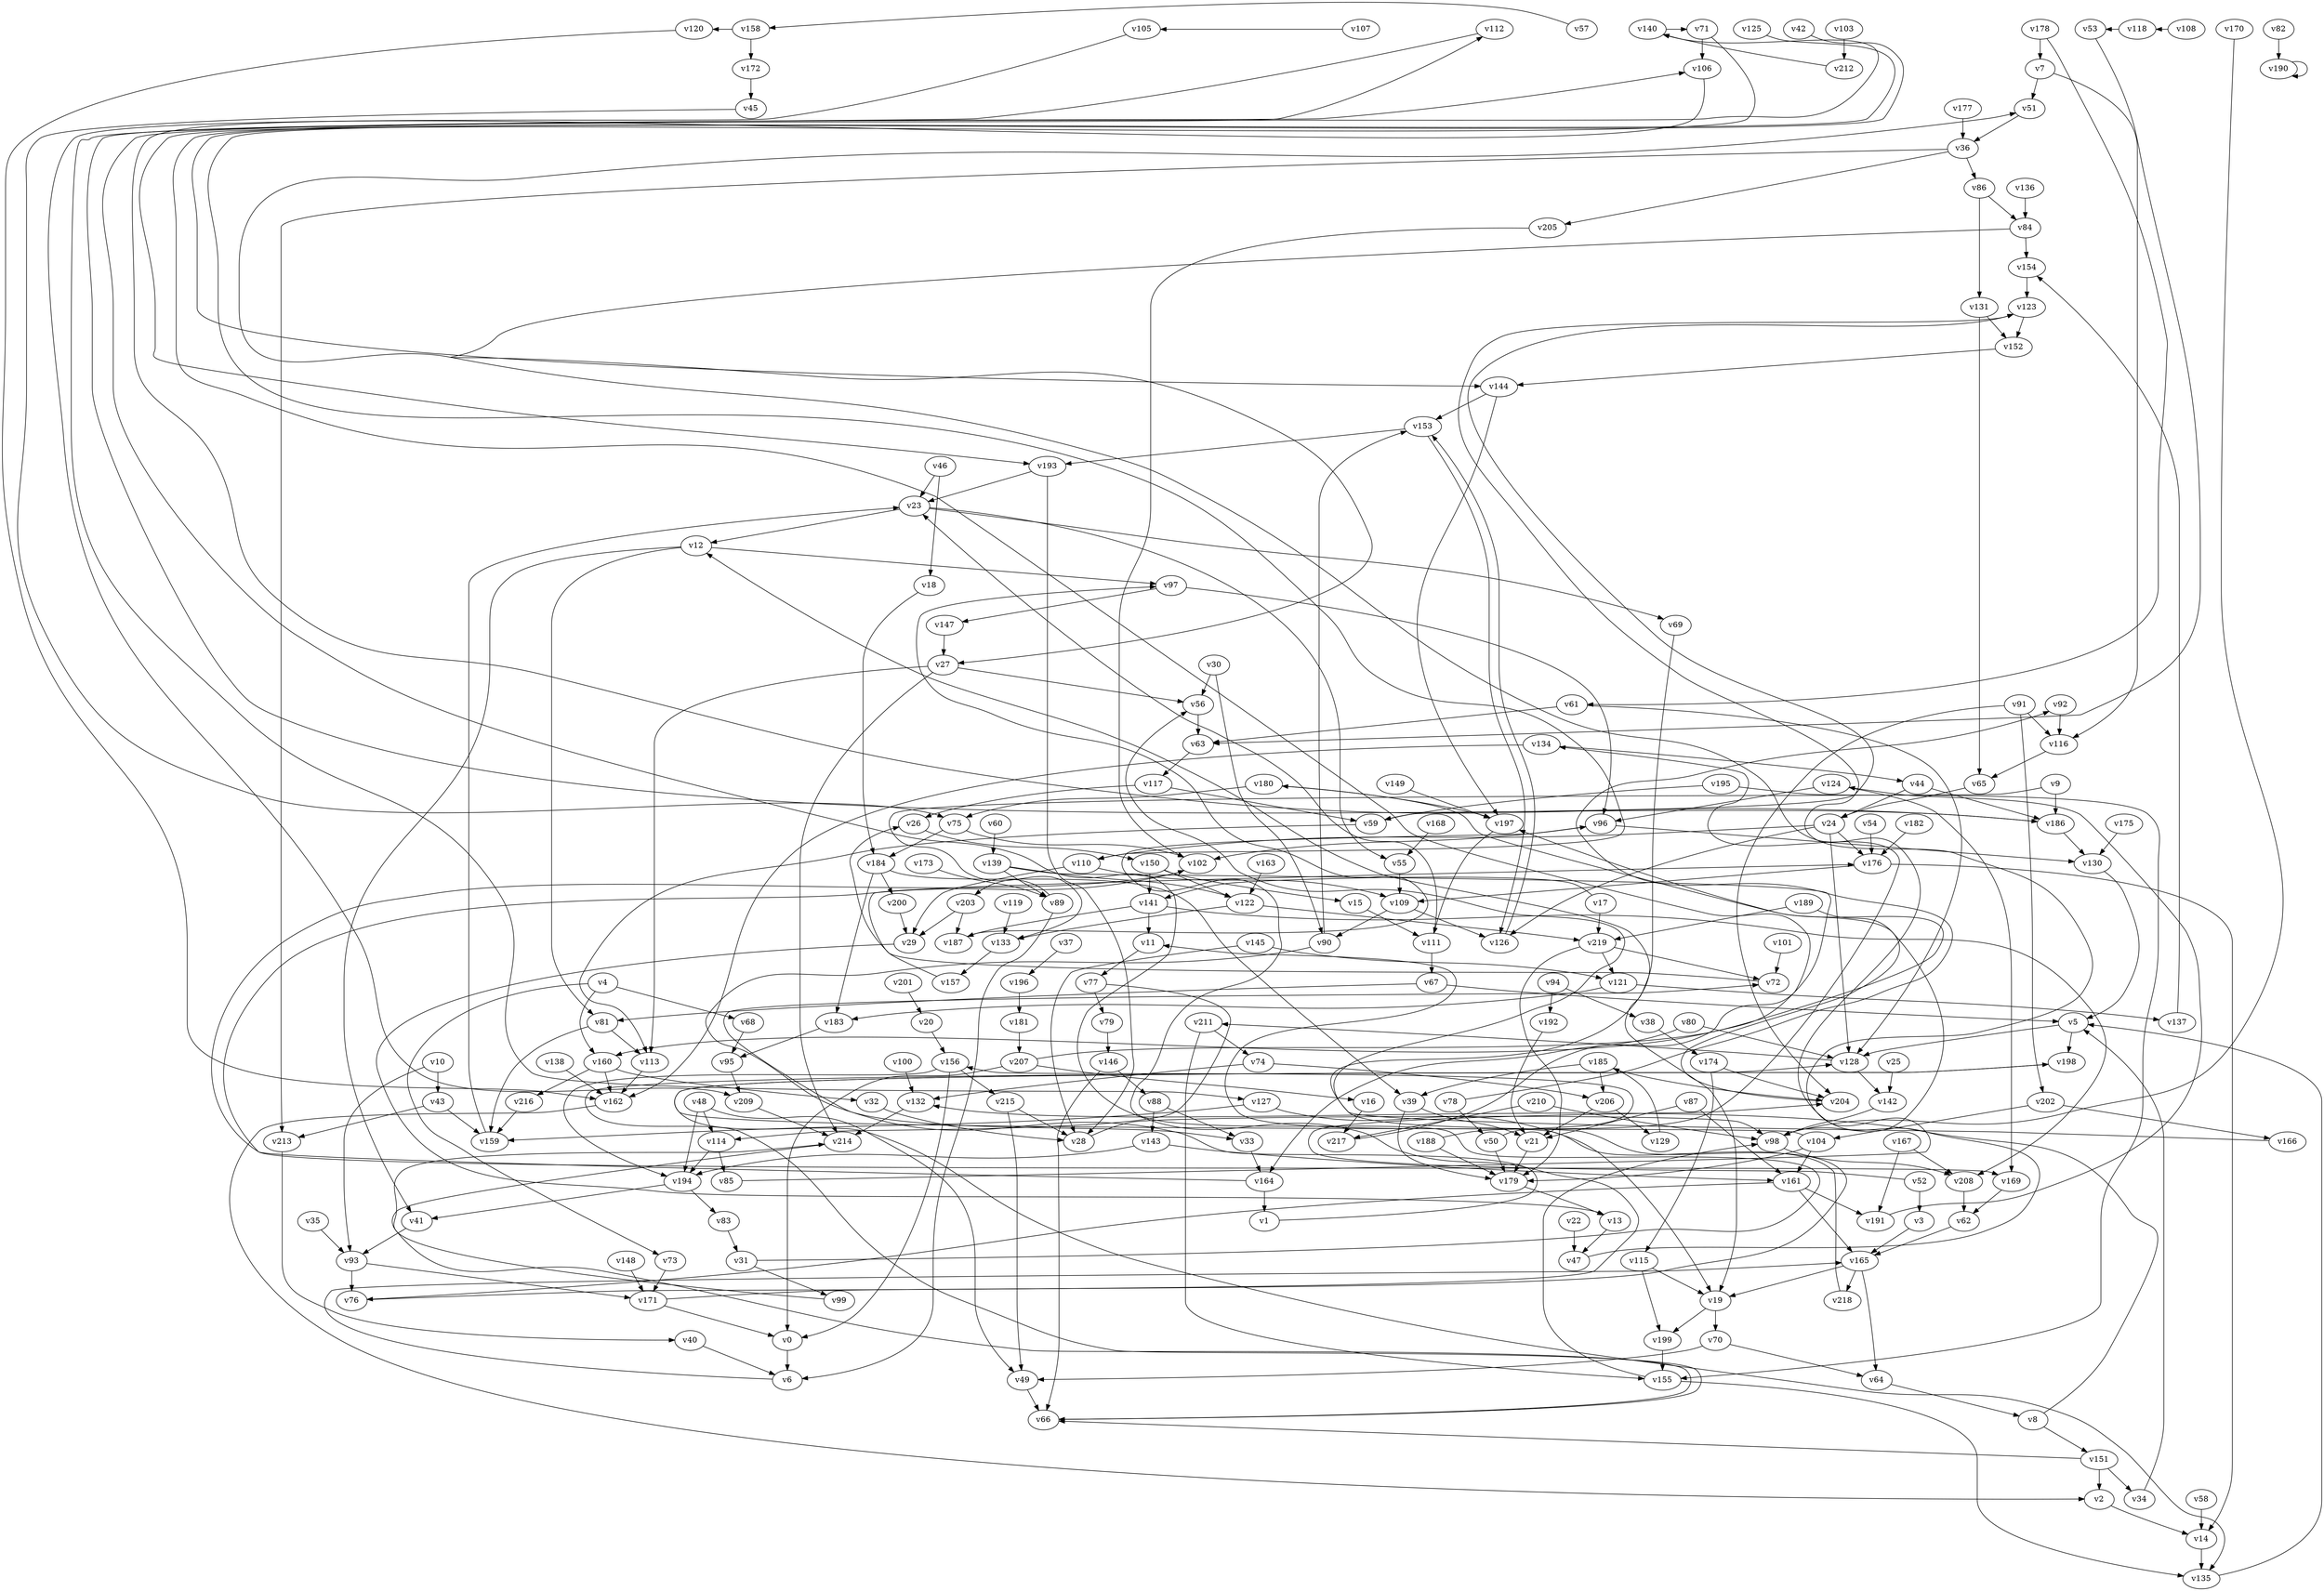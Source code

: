 // Benchmark game 326 - 220 vertices
// time_bound: 100
// targets: v73
digraph G {
    v0 [name="v0", player=0];
    v1 [name="v1", player=1];
    v2 [name="v2", player=1];
    v3 [name="v3", player=1];
    v4 [name="v4", player=0];
    v5 [name="v5", player=0];
    v6 [name="v6", player=0];
    v7 [name="v7", player=1];
    v8 [name="v8", player=1];
    v9 [name="v9", player=0];
    v10 [name="v10", player=0];
    v11 [name="v11", player=0];
    v12 [name="v12", player=1];
    v13 [name="v13", player=1];
    v14 [name="v14", player=0];
    v15 [name="v15", player=1];
    v16 [name="v16", player=0];
    v17 [name="v17", player=0];
    v18 [name="v18", player=1];
    v19 [name="v19", player=1];
    v20 [name="v20", player=1];
    v21 [name="v21", player=0];
    v22 [name="v22", player=1];
    v23 [name="v23", player=0];
    v24 [name="v24", player=1];
    v25 [name="v25", player=0];
    v26 [name="v26", player=1];
    v27 [name="v27", player=1];
    v28 [name="v28", player=0];
    v29 [name="v29", player=0];
    v30 [name="v30", player=0];
    v31 [name="v31", player=1];
    v32 [name="v32", player=0];
    v33 [name="v33", player=1];
    v34 [name="v34", player=0];
    v35 [name="v35", player=0];
    v36 [name="v36", player=0];
    v37 [name="v37", player=0];
    v38 [name="v38", player=0];
    v39 [name="v39", player=0];
    v40 [name="v40", player=1];
    v41 [name="v41", player=1];
    v42 [name="v42", player=0];
    v43 [name="v43", player=0];
    v44 [name="v44", player=1];
    v45 [name="v45", player=1];
    v46 [name="v46", player=0];
    v47 [name="v47", player=1];
    v48 [name="v48", player=1];
    v49 [name="v49", player=1];
    v50 [name="v50", player=1];
    v51 [name="v51", player=1];
    v52 [name="v52", player=0];
    v53 [name="v53", player=0];
    v54 [name="v54", player=0];
    v55 [name="v55", player=1];
    v56 [name="v56", player=0];
    v57 [name="v57", player=0];
    v58 [name="v58", player=1];
    v59 [name="v59", player=0];
    v60 [name="v60", player=1];
    v61 [name="v61", player=0];
    v62 [name="v62", player=0];
    v63 [name="v63", player=0];
    v64 [name="v64", player=0];
    v65 [name="v65", player=1];
    v66 [name="v66", player=1];
    v67 [name="v67", player=0];
    v68 [name="v68", player=1];
    v69 [name="v69", player=0];
    v70 [name="v70", player=0];
    v71 [name="v71", player=0];
    v72 [name="v72", player=1];
    v73 [name="v73", player=0, target=1];
    v74 [name="v74", player=1];
    v75 [name="v75", player=0];
    v76 [name="v76", player=0];
    v77 [name="v77", player=1];
    v78 [name="v78", player=0];
    v79 [name="v79", player=0];
    v80 [name="v80", player=0];
    v81 [name="v81", player=1];
    v82 [name="v82", player=1];
    v83 [name="v83", player=0];
    v84 [name="v84", player=1];
    v85 [name="v85", player=0];
    v86 [name="v86", player=0];
    v87 [name="v87", player=1];
    v88 [name="v88", player=1];
    v89 [name="v89", player=0];
    v90 [name="v90", player=0];
    v91 [name="v91", player=1];
    v92 [name="v92", player=1];
    v93 [name="v93", player=1];
    v94 [name="v94", player=1];
    v95 [name="v95", player=0];
    v96 [name="v96", player=1];
    v97 [name="v97", player=0];
    v98 [name="v98", player=1];
    v99 [name="v99", player=0];
    v100 [name="v100", player=0];
    v101 [name="v101", player=1];
    v102 [name="v102", player=0];
    v103 [name="v103", player=1];
    v104 [name="v104", player=1];
    v105 [name="v105", player=0];
    v106 [name="v106", player=1];
    v107 [name="v107", player=1];
    v108 [name="v108", player=0];
    v109 [name="v109", player=0];
    v110 [name="v110", player=1];
    v111 [name="v111", player=0];
    v112 [name="v112", player=0];
    v113 [name="v113", player=1];
    v114 [name="v114", player=0];
    v115 [name="v115", player=0];
    v116 [name="v116", player=1];
    v117 [name="v117", player=1];
    v118 [name="v118", player=0];
    v119 [name="v119", player=0];
    v120 [name="v120", player=1];
    v121 [name="v121", player=1];
    v122 [name="v122", player=1];
    v123 [name="v123", player=0];
    v124 [name="v124", player=1];
    v125 [name="v125", player=0];
    v126 [name="v126", player=0];
    v127 [name="v127", player=1];
    v128 [name="v128", player=0];
    v129 [name="v129", player=1];
    v130 [name="v130", player=1];
    v131 [name="v131", player=1];
    v132 [name="v132", player=0];
    v133 [name="v133", player=1];
    v134 [name="v134", player=0];
    v135 [name="v135", player=1];
    v136 [name="v136", player=1];
    v137 [name="v137", player=0];
    v138 [name="v138", player=0];
    v139 [name="v139", player=1];
    v140 [name="v140", player=1];
    v141 [name="v141", player=1];
    v142 [name="v142", player=0];
    v143 [name="v143", player=1];
    v144 [name="v144", player=0];
    v145 [name="v145", player=0];
    v146 [name="v146", player=1];
    v147 [name="v147", player=0];
    v148 [name="v148", player=0];
    v149 [name="v149", player=1];
    v150 [name="v150", player=1];
    v151 [name="v151", player=0];
    v152 [name="v152", player=1];
    v153 [name="v153", player=1];
    v154 [name="v154", player=1];
    v155 [name="v155", player=0];
    v156 [name="v156", player=1];
    v157 [name="v157", player=1];
    v158 [name="v158", player=1];
    v159 [name="v159", player=1];
    v160 [name="v160", player=1];
    v161 [name="v161", player=0];
    v162 [name="v162", player=0];
    v163 [name="v163", player=1];
    v164 [name="v164", player=1];
    v165 [name="v165", player=0];
    v166 [name="v166", player=1];
    v167 [name="v167", player=0];
    v168 [name="v168", player=0];
    v169 [name="v169", player=0];
    v170 [name="v170", player=0];
    v171 [name="v171", player=1];
    v172 [name="v172", player=0];
    v173 [name="v173", player=1];
    v174 [name="v174", player=1];
    v175 [name="v175", player=1];
    v176 [name="v176", player=1];
    v177 [name="v177", player=1];
    v178 [name="v178", player=0];
    v179 [name="v179", player=1];
    v180 [name="v180", player=1];
    v181 [name="v181", player=0];
    v182 [name="v182", player=1];
    v183 [name="v183", player=1];
    v184 [name="v184", player=1];
    v185 [name="v185", player=1];
    v186 [name="v186", player=0];
    v187 [name="v187", player=1];
    v188 [name="v188", player=1];
    v189 [name="v189", player=0];
    v190 [name="v190", player=0];
    v191 [name="v191", player=1];
    v192 [name="v192", player=0];
    v193 [name="v193", player=1];
    v194 [name="v194", player=0];
    v195 [name="v195", player=1];
    v196 [name="v196", player=0];
    v197 [name="v197", player=0];
    v198 [name="v198", player=0];
    v199 [name="v199", player=1];
    v200 [name="v200", player=0];
    v201 [name="v201", player=1];
    v202 [name="v202", player=0];
    v203 [name="v203", player=1];
    v204 [name="v204", player=0];
    v205 [name="v205", player=0];
    v206 [name="v206", player=0];
    v207 [name="v207", player=1];
    v208 [name="v208", player=0];
    v209 [name="v209", player=0];
    v210 [name="v210", player=0];
    v211 [name="v211", player=1];
    v212 [name="v212", player=1];
    v213 [name="v213", player=1];
    v214 [name="v214", player=1];
    v215 [name="v215", player=1];
    v216 [name="v216", player=1];
    v217 [name="v217", player=0];
    v218 [name="v218", player=1];
    v219 [name="v219", player=0];

    v0 -> v6;
    v1 -> v72 [constraint="t mod 2 == 1"];
    v2 -> v14;
    v3 -> v165;
    v4 -> v73 [constraint="t mod 5 == 1"];
    v5 -> v198;
    v6 -> v165 [constraint="t >= 2"];
    v7 -> v116;
    v8 -> v132 [constraint="t mod 2 == 1"];
    v9 -> v133 [constraint="t < 5"];
    v10 -> v43;
    v11 -> v77;
    v12 -> v81;
    v13 -> v47;
    v14 -> v135;
    v15 -> v111;
    v16 -> v217;
    v17 -> v141 [constraint="t < 5"];
    v18 -> v184;
    v19 -> v199;
    v20 -> v156;
    v21 -> v179;
    v22 -> v47;
    v23 -> v12;
    v24 -> v110 [constraint="t < 11"];
    v25 -> v142;
    v26 -> v150;
    v27 -> v113;
    v28 -> v98 [constraint="t >= 3"];
    v29 -> v13 [constraint="t < 5"];
    v30 -> v56;
    v31 -> v96 [constraint="t mod 2 == 1"];
    v32 -> v28;
    v33 -> v164;
    v34 -> v5;
    v35 -> v93;
    v36 -> v205;
    v37 -> v196;
    v38 -> v174;
    v39 -> v21;
    v40 -> v6;
    v41 -> v93;
    v42 -> v110 [constraint="t >= 5"];
    v43 -> v213;
    v44 -> v24;
    v45 -> v75 [constraint="t < 10"];
    v46 -> v23;
    v47 -> v51 [constraint="t >= 1"];
    v48 -> v49;
    v49 -> v66;
    v50 -> v156 [constraint="t < 9"];
    v51 -> v36;
    v52 -> v204 [constraint="t >= 4"];
    v53 -> v63 [constraint="t >= 1"];
    v54 -> v176;
    v55 -> v109;
    v56 -> v63;
    v57 -> v158 [constraint="t < 14"];
    v58 -> v14;
    v59 -> v113 [constraint="t >= 4"];
    v60 -> v139;
    v61 -> v63;
    v62 -> v165;
    v63 -> v117;
    v64 -> v8;
    v65 -> v24;
    v66 -> v128 [constraint="t >= 2"];
    v67 -> v81;
    v68 -> v95;
    v69 -> v19;
    v70 -> v64;
    v71 -> v193 [constraint="t mod 4 == 1"];
    v72 -> v176 [constraint="t < 12"];
    v73 -> v171;
    v74 -> v132;
    v75 -> v184;
    v76 -> v106 [constraint="t < 7"];
    v77 -> v114 [constraint="t < 15"];
    v78 -> v92 [constraint="t < 15"];
    v79 -> v146;
    v80 -> v164;
    v81 -> v113;
    v82 -> v190;
    v83 -> v31;
    v84 -> v27 [constraint="t mod 4 == 3"];
    v85 -> v123 [constraint="t mod 2 == 1"];
    v86 -> v84;
    v87 -> v21;
    v88 -> v143;
    v89 -> v203 [constraint="t mod 5 == 2"];
    v90 -> v33 [constraint="t >= 4"];
    v91 -> v116;
    v92 -> v116;
    v93 -> v76;
    v94 -> v192;
    v95 -> v209;
    v96 -> v102;
    v97 -> v147;
    v98 -> v208;
    v99 -> v214 [constraint="t mod 4 == 2"];
    v100 -> v132;
    v101 -> v72;
    v102 -> v169 [constraint="t >= 1"];
    v103 -> v212;
    v104 -> v198 [constraint="t mod 4 == 0"];
    v105 -> v209 [constraint="t >= 5"];
    v106 -> v186 [constraint="t mod 4 == 0"];
    v107 -> v105 [constraint="t >= 4"];
    v108 -> v118 [constraint="t < 12"];
    v109 -> v90;
    v110 -> v109;
    v111 -> v23 [constraint="t < 14"];
    v112 -> v127 [constraint="t < 8"];
    v113 -> v162;
    v114 -> v194;
    v115 -> v199;
    v116 -> v65;
    v117 -> v59;
    v118 -> v53 [constraint="t mod 3 == 2"];
    v119 -> v133;
    v120 -> v162 [constraint="t mod 2 == 1"];
    v121 -> v183;
    v122 -> v219;
    v123 -> v59 [constraint="t >= 4"];
    v124 -> v169;
    v125 -> v144 [constraint="t mod 2 == 0"];
    v126 -> v153;
    v127 -> v19;
    v128 -> v211 [constraint="t < 11"];
    v129 -> v185;
    v130 -> v5;
    v131 -> v65;
    v132 -> v214;
    v133 -> v157;
    v134 -> v162;
    v135 -> v5;
    v136 -> v84;
    v137 -> v154;
    v138 -> v162;
    v139 -> v160 [constraint="t < 14"];
    v140 -> v71 [constraint="t < 7"];
    v141 -> v208;
    v142 -> v98;
    v143 -> v161;
    v144 -> v197;
    v145 -> v121;
    v146 -> v88;
    v147 -> v27;
    v148 -> v171;
    v149 -> v197;
    v150 -> v15;
    v151 -> v66 [constraint="t >= 3"];
    v152 -> v144;
    v153 -> v126;
    v154 -> v123;
    v155 -> v98;
    v156 -> v194;
    v157 -> v26;
    v158 -> v120 [constraint="t >= 1"];
    v159 -> v23;
    v160 -> v162;
    v161 -> v76 [constraint="t >= 1"];
    v162 -> v2 [constraint="t < 7"];
    v163 -> v122;
    v164 -> v102 [constraint="t >= 5"];
    v165 -> v19;
    v166 -> v56 [constraint="t >= 2"];
    v167 -> v191;
    v168 -> v55;
    v169 -> v62;
    v170 -> v98 [constraint="t mod 3 == 1"];
    v171 -> v12 [constraint="t >= 3"];
    v172 -> v45;
    v173 -> v89;
    v174 -> v115;
    v175 -> v130;
    v176 -> v14;
    v177 -> v36;
    v178 -> v61 [constraint="t mod 2 == 1"];
    v179 -> v13;
    v180 -> v75;
    v181 -> v207;
    v182 -> v176;
    v183 -> v95;
    v184 -> v200;
    v185 -> v204;
    v186 -> v112 [constraint="t < 11"];
    v187 -> v97 [constraint="t < 14"];
    v188 -> v134 [constraint="t mod 4 == 1"];
    v189 -> v219;
    v190 -> v190;
    v191 -> v124 [constraint="t >= 1"];
    v192 -> v21;
    v193 -> v23;
    v194 -> v83;
    v195 -> v155;
    v196 -> v181;
    v197 -> v111;
    v198 -> v135 [constraint="t >= 1"];
    v199 -> v155;
    v200 -> v29;
    v201 -> v20;
    v202 -> v166;
    v203 -> v29;
    v204 -> v197 [constraint="t < 12"];
    v205 -> v102;
    v206 -> v129;
    v207 -> v180 [constraint="t < 7"];
    v208 -> v62;
    v209 -> v214;
    v210 -> v217;
    v211 -> v155;
    v212 -> v140 [constraint="t < 13"];
    v213 -> v40;
    v214 -> v66 [constraint="t >= 5"];
    v215 -> v49;
    v216 -> v159;
    v217 -> v140 [constraint="t mod 4 == 2"];
    v218 -> v11 [constraint="t >= 1"];
    v219 -> v121;
    v84 -> v154;
    v195 -> v59;
    v91 -> v202;
    v9 -> v186;
    v24 -> v176;
    v104 -> v179;
    v124 -> v96;
    v161 -> v165;
    v31 -> v99;
    v151 -> v34;
    v141 -> v187;
    v145 -> v28;
    v4 -> v160;
    v188 -> v179;
    v75 -> v102;
    v87 -> v161;
    v30 -> v90;
    v5 -> v128;
    v165 -> v64;
    v111 -> v67;
    v80 -> v128;
    v121 -> v137;
    v88 -> v33;
    v211 -> v74;
    v184 -> v183;
    v178 -> v7;
    v153 -> v193;
    v144 -> v153;
    v109 -> v126;
    v74 -> v206;
    v67 -> v5;
    v155 -> v135;
    v139 -> v89;
    v91 -> v204;
    v207 -> v0;
    v185 -> v206;
    v176 -> v109;
    v94 -> v38;
    v143 -> v194;
    v122 -> v133;
    v23 -> v55;
    v186 -> v130;
    v185 -> v39;
    v48 -> v114;
    v127 -> v159;
    v93 -> v171;
    v48 -> v194;
    v12 -> v41;
    v4 -> v68;
    v24 -> v128;
    v206 -> v21;
    v97 -> v96;
    v128 -> v142;
    v189 -> v98;
    v171 -> v0;
    v193 -> v28;
    v151 -> v2;
    v161 -> v191;
    v210 -> v98;
    v104 -> v161;
    v70 -> v49;
    v36 -> v86;
    v90 -> v153;
    v44 -> v186;
    v46 -> v18;
    v36 -> v213;
    v81 -> v159;
    v219 -> v72;
    v150 -> v122;
    v134 -> v44;
    v194 -> v41;
    v160 -> v32;
    v146 -> v66;
    v110 -> v29;
    v78 -> v50;
    v139 -> v122;
    v164 -> v1;
    v24 -> v126;
    v27 -> v56;
    v114 -> v85;
    v10 -> v93;
    v158 -> v172;
    v202 -> v104;
    v86 -> v131;
    v180 -> v197;
    v156 -> v215;
    v160 -> v216;
    v50 -> v179;
    v167 -> v208;
    v141 -> v11;
    v12 -> v97;
    v8 -> v151;
    v89 -> v6;
    v71 -> v106;
    v19 -> v70;
    v174 -> v204;
    v131 -> v152;
    v7 -> v51;
    v39 -> v179;
    v27 -> v214;
    v165 -> v218;
    v184 -> v39;
    v123 -> v152;
    v115 -> v19;
    v150 -> v141;
    v207 -> v16;
    v96 -> v130;
    v17 -> v219;
    v61 -> v128;
    v219 -> v179;
    v52 -> v3;
    v23 -> v69;
    v117 -> v26;
    v43 -> v159;
    v215 -> v28;
    v203 -> v187;
    v156 -> v0;
    v77 -> v79;
}
